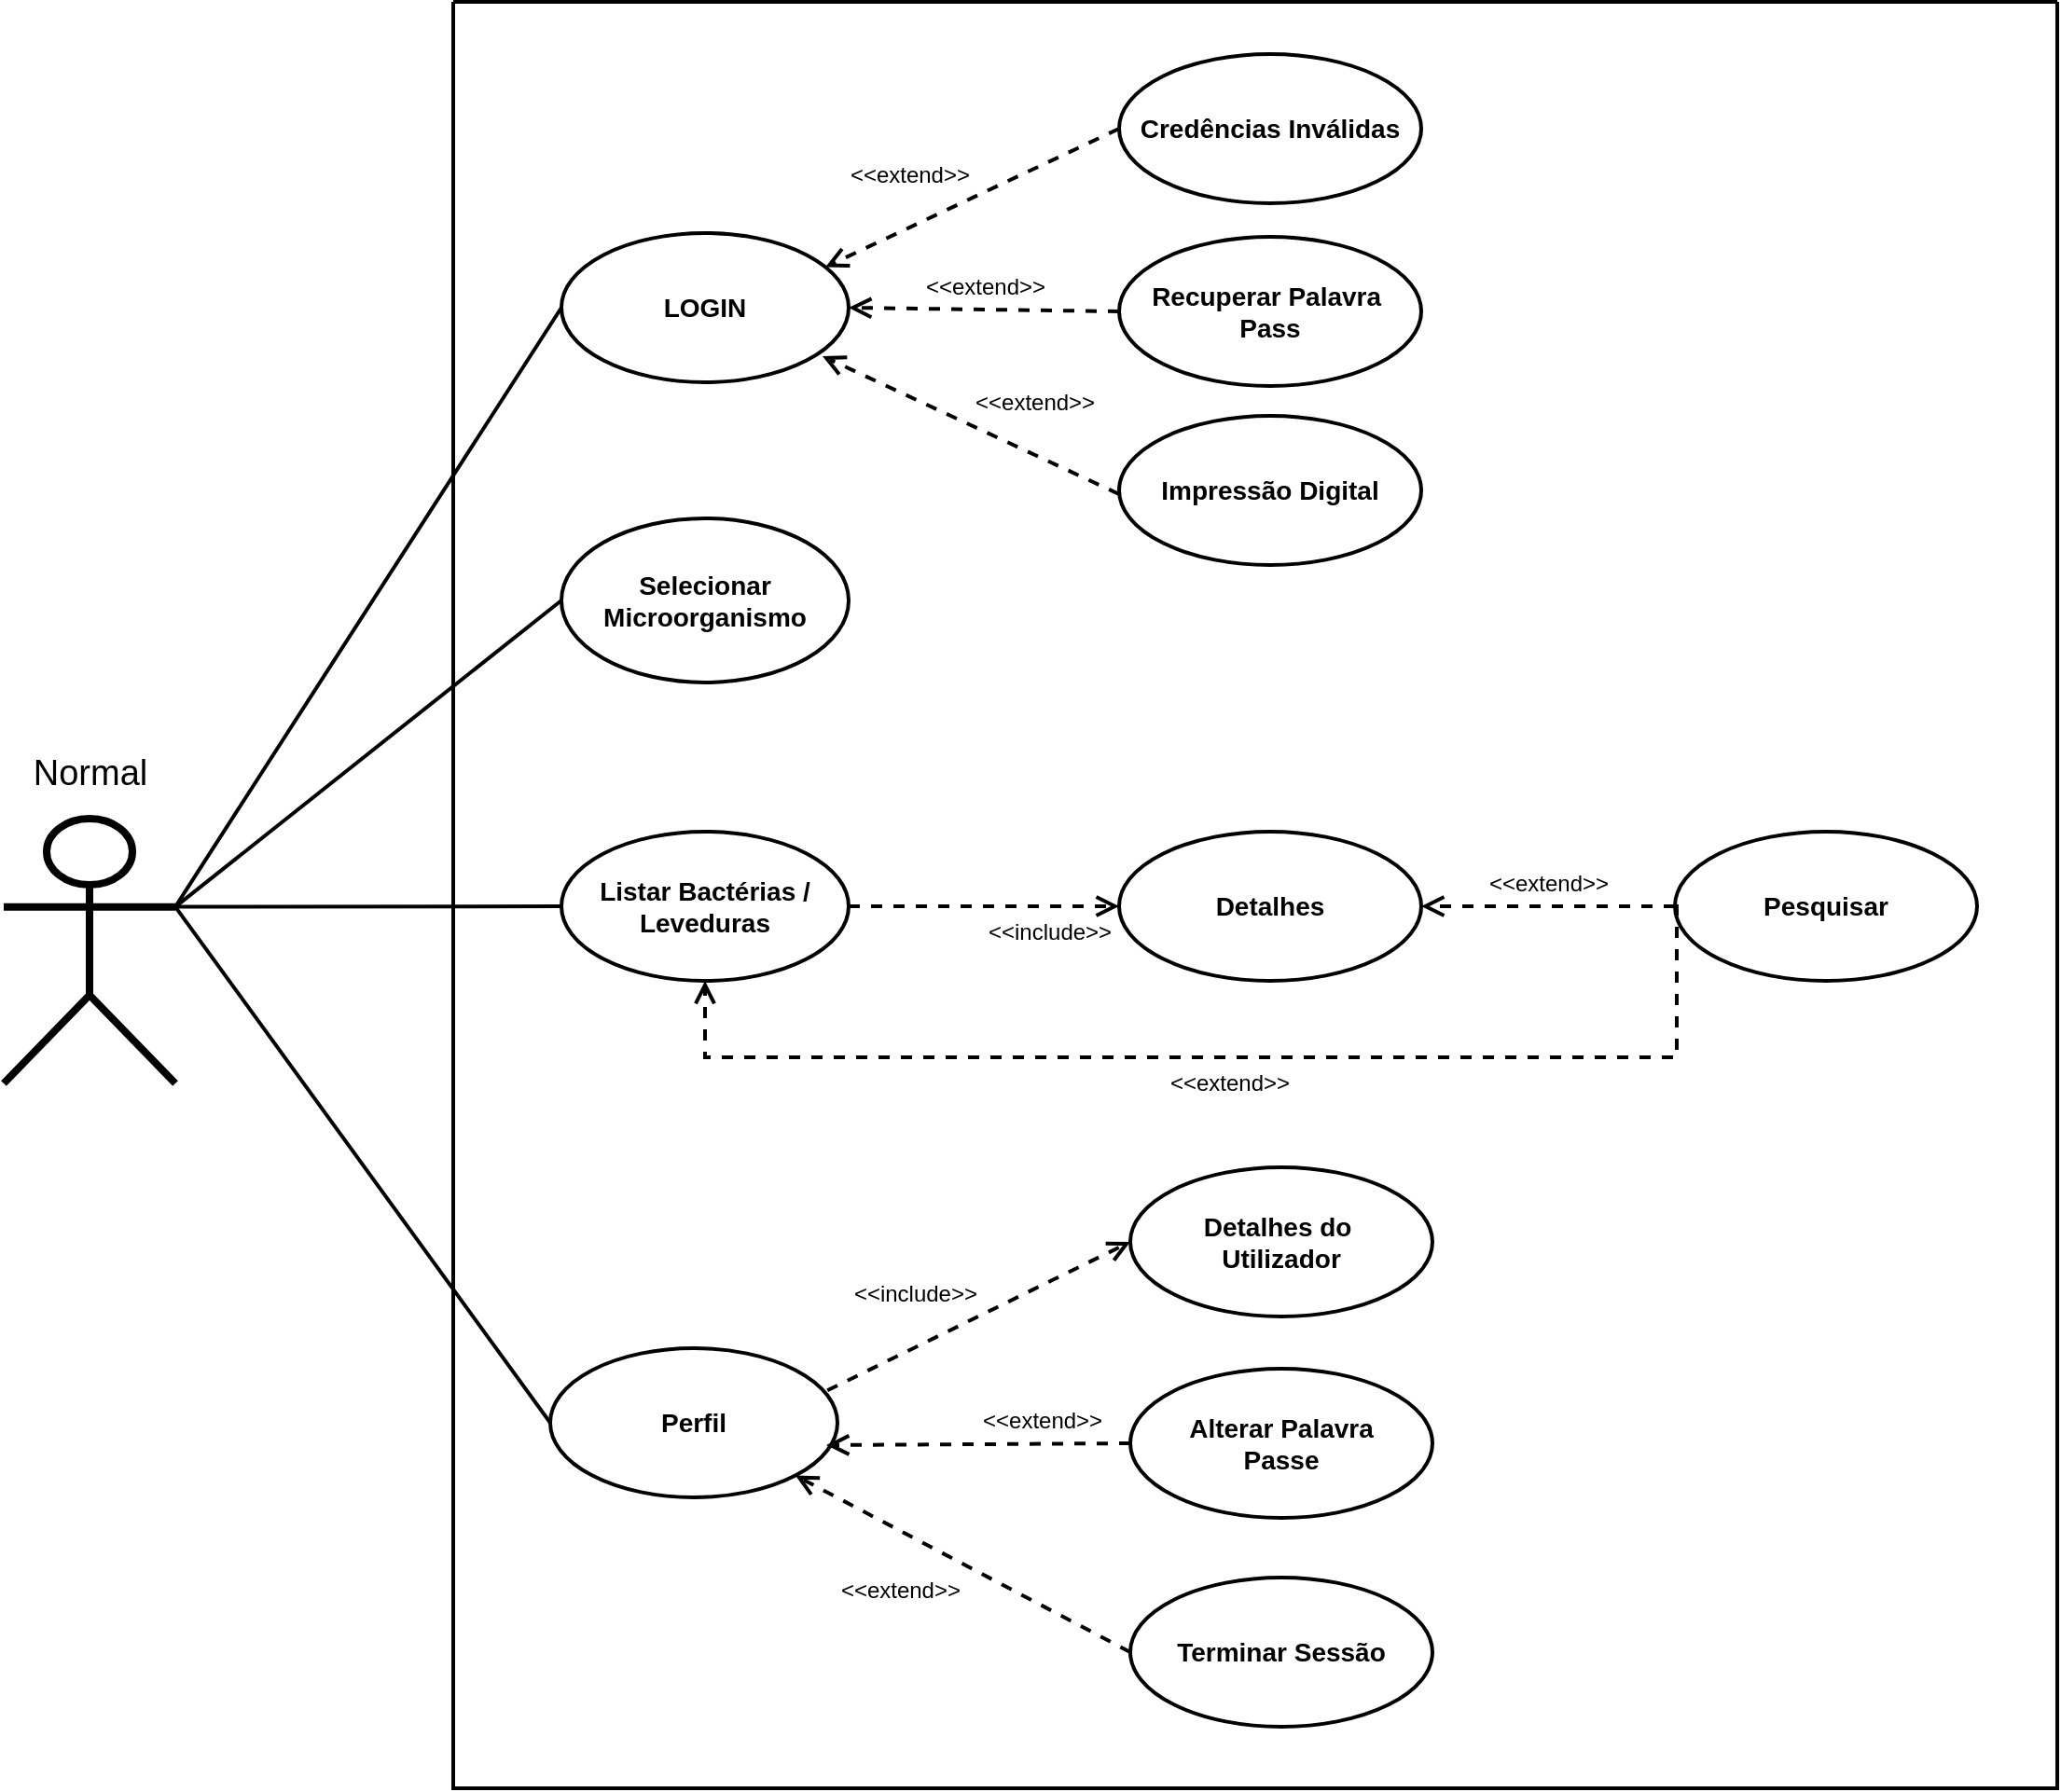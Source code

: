 <mxfile version="24.7.16">
  <diagram name="Page-1" id="JkBH68v1kmW2dShaF_-4">
    <mxGraphModel dx="2049" dy="1204" grid="0" gridSize="10" guides="1" tooltips="1" connect="1" arrows="1" fold="1" page="1" pageScale="1" pageWidth="1169" pageHeight="1654" background="#FFFFFF" math="0" shadow="0">
      <root>
        <mxCell id="0" />
        <mxCell id="1" parent="0" />
        <mxCell id="5GDT1VdVrxaByCDPPIs3-1" value="" style="swimlane;startSize=0;strokeWidth=2;rounded=1;swimlaneLine=0;fillColor=none;labelBackgroundColor=none;perimeterSpacing=2;" vertex="1" parent="1">
          <mxGeometry x="270" y="80" width="860" height="958" as="geometry" />
        </mxCell>
        <mxCell id="5GDT1VdVrxaByCDPPIs3-2" value="LOGIN" style="ellipse;whiteSpace=wrap;html=1;fillColor=none;strokeWidth=2;fontSize=14;fontStyle=1;labelBackgroundColor=none;" vertex="1" parent="5GDT1VdVrxaByCDPPIs3-1">
          <mxGeometry x="58" y="124" width="154" height="80" as="geometry" />
        </mxCell>
        <mxCell id="5GDT1VdVrxaByCDPPIs3-3" value="Selecionar Microorganismo" style="ellipse;whiteSpace=wrap;fillColor=none;strokeWidth=2;fontSize=14;fontStyle=1;html=1;align=center;labelBackgroundColor=none;" vertex="1" parent="5GDT1VdVrxaByCDPPIs3-1">
          <mxGeometry x="58" y="277" width="154" height="88" as="geometry" />
        </mxCell>
        <mxCell id="5GDT1VdVrxaByCDPPIs3-4" value="Listar Bactérias / Leveduras" style="ellipse;whiteSpace=wrap;html=1;fillColor=none;strokeWidth=2;fontSize=14;fontStyle=1;labelBackgroundColor=none;" vertex="1" parent="5GDT1VdVrxaByCDPPIs3-1">
          <mxGeometry x="58" y="445" width="154" height="80" as="geometry" />
        </mxCell>
        <mxCell id="5GDT1VdVrxaByCDPPIs3-5" value="Perfil" style="ellipse;whiteSpace=wrap;html=1;fillColor=none;strokeWidth=2;fontSize=14;fontStyle=1;labelBackgroundColor=none;" vertex="1" parent="5GDT1VdVrxaByCDPPIs3-1">
          <mxGeometry x="52" y="722" width="154" height="80" as="geometry" />
        </mxCell>
        <mxCell id="5GDT1VdVrxaByCDPPIs3-6" value="Credências Inválidas" style="ellipse;whiteSpace=wrap;html=1;fillColor=none;strokeWidth=2;fontSize=14;fontStyle=1;labelBackgroundColor=none;" vertex="1" parent="5GDT1VdVrxaByCDPPIs3-1">
          <mxGeometry x="357" y="28" width="162" height="80" as="geometry" />
        </mxCell>
        <mxCell id="5GDT1VdVrxaByCDPPIs3-7" value="&amp;lt;&amp;lt;extend&amp;gt;&amp;gt;" style="endArrow=open;startArrow=none;endFill=0;startFill=0;endSize=8;html=1;verticalAlign=bottom;dashed=1;labelBackgroundColor=none;rounded=0;strokeWidth=2;exitX=0;exitY=0.5;exitDx=0;exitDy=0;entryX=0.919;entryY=0.228;entryDx=0;entryDy=0;fontColor=default;spacingBottom=3;labelPosition=left;verticalLabelPosition=top;align=right;entryPerimeter=0;fontSize=12;" edge="1" parent="5GDT1VdVrxaByCDPPIs3-1" source="5GDT1VdVrxaByCDPPIs3-6" target="5GDT1VdVrxaByCDPPIs3-2">
          <mxGeometry width="160" relative="1" as="geometry">
            <mxPoint x="275" y="250" as="sourcePoint" />
            <mxPoint x="435" y="250" as="targetPoint" />
          </mxGeometry>
        </mxCell>
        <mxCell id="5GDT1VdVrxaByCDPPIs3-8" value="Recuperar Palavra&amp;nbsp;&lt;div&gt;Pass&lt;/div&gt;" style="ellipse;whiteSpace=wrap;html=1;fillColor=none;strokeWidth=2;fontSize=14;fontStyle=1;labelBackgroundColor=none;" vertex="1" parent="5GDT1VdVrxaByCDPPIs3-1">
          <mxGeometry x="357" y="126" width="162" height="80" as="geometry" />
        </mxCell>
        <mxCell id="5GDT1VdVrxaByCDPPIs3-9" value="&amp;lt;&amp;lt;extend&amp;gt;&amp;gt;" style="endArrow=open;startArrow=none;endFill=0;startFill=0;endSize=8;html=1;verticalAlign=bottom;dashed=1;labelBackgroundColor=none;rounded=0;strokeWidth=2;exitX=0;exitY=0.5;exitDx=0;exitDy=0;entryX=1;entryY=0.5;entryDx=0;entryDy=0;fontColor=default;spacingBottom=3;labelPosition=center;verticalLabelPosition=top;align=center;fontSize=12;" edge="1" parent="5GDT1VdVrxaByCDPPIs3-1" source="5GDT1VdVrxaByCDPPIs3-8" target="5GDT1VdVrxaByCDPPIs3-2">
          <mxGeometry width="160" relative="1" as="geometry">
            <mxPoint x="271" y="341" as="sourcePoint" />
            <mxPoint x="202" y="173" as="targetPoint" />
          </mxGeometry>
        </mxCell>
        <mxCell id="5GDT1VdVrxaByCDPPIs3-10" value="Impressão Digital" style="ellipse;whiteSpace=wrap;html=1;fillColor=none;strokeWidth=2;fontSize=14;fontStyle=1;labelBackgroundColor=none;" vertex="1" parent="5GDT1VdVrxaByCDPPIs3-1">
          <mxGeometry x="357" y="222" width="162" height="80" as="geometry" />
        </mxCell>
        <mxCell id="5GDT1VdVrxaByCDPPIs3-11" value="&amp;lt;&amp;lt;extend&amp;gt;&amp;gt;" style="endArrow=open;startArrow=none;endFill=0;startFill=0;endSize=8;html=1;verticalAlign=bottom;dashed=1;labelBackgroundColor=none;rounded=0;strokeWidth=2;exitX=0;exitY=0.5;exitDx=0;exitDy=0;entryX=0.909;entryY=0.825;entryDx=0;entryDy=0;fontColor=default;spacingBottom=3;entryPerimeter=0;labelPosition=right;verticalLabelPosition=top;align=left;fontSize=12;" edge="1" parent="5GDT1VdVrxaByCDPPIs3-1" target="5GDT1VdVrxaByCDPPIs3-2">
          <mxGeometry width="160" relative="1" as="geometry">
            <mxPoint x="357.0" y="264" as="sourcePoint" />
            <mxPoint x="206" y="192" as="targetPoint" />
          </mxGeometry>
        </mxCell>
        <mxCell id="5GDT1VdVrxaByCDPPIs3-18" value="Detalhes" style="ellipse;whiteSpace=wrap;html=1;fillColor=none;strokeWidth=2;fontSize=14;fontStyle=1;labelBackgroundColor=none;" vertex="1" parent="5GDT1VdVrxaByCDPPIs3-1">
          <mxGeometry x="357" y="445" width="162" height="80" as="geometry" />
        </mxCell>
        <mxCell id="5GDT1VdVrxaByCDPPIs3-19" value="&amp;lt;&amp;lt;include&amp;gt;&amp;gt;" style="endArrow=open;startArrow=none;endFill=0;startFill=0;endSize=8;html=1;verticalAlign=top;dashed=1;labelBackgroundColor=none;rounded=0;strokeWidth=2;fontColor=default;spacingBottom=3;labelPosition=right;verticalLabelPosition=bottom;align=left;exitX=1;exitY=0.5;exitDx=0;exitDy=0;entryX=0;entryY=0.5;entryDx=0;entryDy=0;fontSize=12;" edge="1" parent="5GDT1VdVrxaByCDPPIs3-1" source="5GDT1VdVrxaByCDPPIs3-4" target="5GDT1VdVrxaByCDPPIs3-18">
          <mxGeometry width="160" relative="1" as="geometry">
            <mxPoint x="228" y="807" as="sourcePoint" />
            <mxPoint x="444" y="739" as="targetPoint" />
          </mxGeometry>
        </mxCell>
        <mxCell id="5GDT1VdVrxaByCDPPIs3-20" value="Pesquisar" style="ellipse;whiteSpace=wrap;html=1;fillColor=none;strokeWidth=2;fontSize=14;fontStyle=1;labelBackgroundColor=none;" vertex="1" parent="5GDT1VdVrxaByCDPPIs3-1">
          <mxGeometry x="655" y="445" width="162" height="80" as="geometry" />
        </mxCell>
        <mxCell id="5GDT1VdVrxaByCDPPIs3-21" value="&amp;lt;&amp;lt;extend&amp;gt;&amp;gt;" style="endArrow=open;startArrow=none;endFill=0;startFill=0;endSize=8;html=1;verticalAlign=top;dashed=1;labelBackgroundColor=none;rounded=0;strokeWidth=2;exitX=0;exitY=0.5;exitDx=0;exitDy=0;fontColor=default;spacingBottom=3;labelPosition=center;verticalLabelPosition=bottom;align=center;edgeStyle=orthogonalEdgeStyle;fontSize=12;entryX=0.5;entryY=1;entryDx=0;entryDy=0;" edge="1" parent="5GDT1VdVrxaByCDPPIs3-1" source="5GDT1VdVrxaByCDPPIs3-20" target="5GDT1VdVrxaByCDPPIs3-4">
          <mxGeometry width="160" relative="1" as="geometry">
            <mxPoint x="622.74" y="687.65" as="sourcePoint" />
            <mxPoint x="226" y="513" as="targetPoint" />
            <Array as="points">
              <mxPoint x="656" y="566" />
              <mxPoint x="135" y="566" />
            </Array>
          </mxGeometry>
        </mxCell>
        <mxCell id="5GDT1VdVrxaByCDPPIs3-22" value="&amp;lt;&amp;lt;extend&amp;gt;&amp;gt;" style="endArrow=open;startArrow=none;endFill=0;startFill=0;endSize=8;html=1;verticalAlign=bottom;dashed=1;labelBackgroundColor=none;rounded=0;strokeWidth=2;exitX=0;exitY=0.5;exitDx=0;exitDy=0;entryX=1;entryY=0.5;entryDx=0;entryDy=0;fontColor=default;spacingBottom=3;labelPosition=center;verticalLabelPosition=top;align=center;fontSize=12;" edge="1" parent="5GDT1VdVrxaByCDPPIs3-1" source="5GDT1VdVrxaByCDPPIs3-20" target="5GDT1VdVrxaByCDPPIs3-18">
          <mxGeometry width="160" relative="1" as="geometry">
            <mxPoint x="719" y="577" as="sourcePoint" />
            <mxPoint x="560" y="503" as="targetPoint" />
          </mxGeometry>
        </mxCell>
        <mxCell id="5GDT1VdVrxaByCDPPIs3-23" value="Detalhes do&amp;nbsp;&lt;div&gt;Utilizador&lt;/div&gt;" style="ellipse;whiteSpace=wrap;html=1;fillColor=none;strokeWidth=2;fontSize=14;fontStyle=1;labelBackgroundColor=none;" vertex="1" parent="5GDT1VdVrxaByCDPPIs3-1">
          <mxGeometry x="363" y="625" width="162" height="80" as="geometry" />
        </mxCell>
        <mxCell id="5GDT1VdVrxaByCDPPIs3-24" value="&amp;lt;&amp;lt;include&amp;gt;&amp;gt;" style="endArrow=open;startArrow=none;endFill=0;startFill=0;endSize=8;html=1;verticalAlign=bottom;dashed=1;labelBackgroundColor=none;rounded=0;strokeWidth=2;fontColor=default;spacingBottom=3;labelPosition=left;verticalLabelPosition=top;align=right;exitX=0.965;exitY=0.283;exitDx=0;exitDy=0;entryX=0;entryY=0.5;entryDx=0;entryDy=0;fontSize=12;exitPerimeter=0;" edge="1" parent="5GDT1VdVrxaByCDPPIs3-1" source="5GDT1VdVrxaByCDPPIs3-5" target="5GDT1VdVrxaByCDPPIs3-23">
          <mxGeometry width="160" relative="1" as="geometry">
            <mxPoint x="322" y="723" as="sourcePoint" />
            <mxPoint x="538" y="652" as="targetPoint" />
          </mxGeometry>
        </mxCell>
        <mxCell id="5GDT1VdVrxaByCDPPIs3-25" value="Alterar Palavra&lt;div&gt;Passe&lt;/div&gt;" style="ellipse;whiteSpace=wrap;html=1;fillColor=none;strokeWidth=2;fontSize=14;fontStyle=1;labelBackgroundColor=none;" vertex="1" parent="5GDT1VdVrxaByCDPPIs3-1">
          <mxGeometry x="363" y="733" width="162" height="80" as="geometry" />
        </mxCell>
        <mxCell id="5GDT1VdVrxaByCDPPIs3-26" value="&amp;lt;&amp;lt;extend&amp;gt;&amp;gt;" style="endArrow=open;startArrow=none;endFill=0;startFill=0;endSize=8;html=1;verticalAlign=bottom;dashed=1;labelBackgroundColor=none;rounded=0;strokeWidth=2;exitX=0;exitY=0.5;exitDx=0;exitDy=0;entryX=0.961;entryY=0.65;entryDx=0;entryDy=0;fontColor=default;spacingBottom=3;entryPerimeter=0;labelPosition=right;verticalLabelPosition=top;align=left;fontSize=12;" edge="1" parent="5GDT1VdVrxaByCDPPIs3-1" source="5GDT1VdVrxaByCDPPIs3-25" target="5GDT1VdVrxaByCDPPIs3-5">
          <mxGeometry width="160" relative="1" as="geometry">
            <mxPoint x="276" y="1020" as="sourcePoint" />
            <mxPoint x="200" y="773" as="targetPoint" />
          </mxGeometry>
        </mxCell>
        <mxCell id="5GDT1VdVrxaByCDPPIs3-27" value="Terminar Sessão" style="ellipse;whiteSpace=wrap;html=1;fillColor=none;strokeWidth=2;fontSize=14;fontStyle=1;labelBackgroundColor=none;" vertex="1" parent="5GDT1VdVrxaByCDPPIs3-1">
          <mxGeometry x="363" y="845" width="162" height="80" as="geometry" />
        </mxCell>
        <mxCell id="5GDT1VdVrxaByCDPPIs3-28" value="&amp;lt;&amp;lt;extend&amp;gt;&amp;gt;" style="endArrow=open;startArrow=none;endFill=0;startFill=0;endSize=8;html=1;verticalAlign=top;dashed=1;labelBackgroundColor=none;rounded=0;strokeWidth=2;exitX=0;exitY=0.5;exitDx=0;exitDy=0;entryX=1;entryY=1;entryDx=0;entryDy=0;fontColor=default;spacingBottom=3;labelPosition=left;verticalLabelPosition=bottom;align=right;fontSize=12;" edge="1" parent="5GDT1VdVrxaByCDPPIs3-1" source="5GDT1VdVrxaByCDPPIs3-27" target="5GDT1VdVrxaByCDPPIs3-5">
          <mxGeometry width="160" relative="1" as="geometry">
            <mxPoint x="276" y="1119" as="sourcePoint" />
            <mxPoint x="200" y="873" as="targetPoint" />
          </mxGeometry>
        </mxCell>
        <mxCell id="5GDT1VdVrxaByCDPPIs3-29" value="&lt;div&gt;Normal&lt;/div&gt;" style="shape=umlActor;verticalLabelPosition=top;verticalAlign=bottom;html=1;outlineConnect=0;strokeWidth=4;labelPosition=center;align=center;spacingTop=3;spacingBottom=4;fontSize=19;fontStyle=0;spacing=8;perimeterSpacing=0;labelBackgroundColor=none;labelBorderColor=none;fillColor=none;" vertex="1" parent="1">
          <mxGeometry x="29" y="518" width="92" height="142" as="geometry" />
        </mxCell>
        <mxCell id="5GDT1VdVrxaByCDPPIs3-30" value="" style="endArrow=none;html=1;rounded=0;entryX=0;entryY=0.5;entryDx=0;entryDy=0;fontColor=default;strokeWidth=2;exitX=1;exitY=0.333;exitDx=0;exitDy=0;exitPerimeter=0;labelBackgroundColor=none;" edge="1" parent="1" source="5GDT1VdVrxaByCDPPIs3-29" target="5GDT1VdVrxaByCDPPIs3-3">
          <mxGeometry width="50" height="50" relative="1" as="geometry">
            <mxPoint x="87" y="369" as="sourcePoint" />
            <mxPoint x="372" y="491" as="targetPoint" />
          </mxGeometry>
        </mxCell>
        <mxCell id="5GDT1VdVrxaByCDPPIs3-31" value="" style="endArrow=none;html=1;rounded=0;exitX=1;exitY=0.333;exitDx=0;exitDy=0;exitPerimeter=0;entryX=0;entryY=0.5;entryDx=0;entryDy=0;fontColor=default;strokeWidth=2;labelBackgroundColor=none;" edge="1" parent="1" source="5GDT1VdVrxaByCDPPIs3-29" target="5GDT1VdVrxaByCDPPIs3-4">
          <mxGeometry width="50" height="50" relative="1" as="geometry">
            <mxPoint x="84" y="601" as="sourcePoint" />
            <mxPoint x="367" y="616" as="targetPoint" />
          </mxGeometry>
        </mxCell>
        <mxCell id="5GDT1VdVrxaByCDPPIs3-32" value="" style="endArrow=none;html=1;rounded=0;exitX=1;exitY=0.333;exitDx=0;exitDy=0;exitPerimeter=0;entryX=0;entryY=0.5;entryDx=0;entryDy=0;fontColor=default;strokeWidth=2;labelBackgroundColor=none;" edge="1" parent="1" source="5GDT1VdVrxaByCDPPIs3-29" target="5GDT1VdVrxaByCDPPIs3-5">
          <mxGeometry width="50" height="50" relative="1" as="geometry">
            <mxPoint x="84" y="703" as="sourcePoint" />
            <mxPoint x="367" y="718" as="targetPoint" />
          </mxGeometry>
        </mxCell>
        <mxCell id="5GDT1VdVrxaByCDPPIs3-33" value="" style="endArrow=none;html=1;rounded=0;exitX=1;exitY=0.333;exitDx=0;exitDy=0;exitPerimeter=0;entryX=0;entryY=0.5;entryDx=0;entryDy=0;fontColor=default;strokeWidth=2;labelBackgroundColor=none;" edge="1" parent="1" source="5GDT1VdVrxaByCDPPIs3-29" target="5GDT1VdVrxaByCDPPIs3-2">
          <mxGeometry width="50" height="50" relative="1" as="geometry">
            <mxPoint x="322" y="435" as="sourcePoint" />
            <mxPoint x="372" y="385" as="targetPoint" />
          </mxGeometry>
        </mxCell>
      </root>
    </mxGraphModel>
  </diagram>
</mxfile>
